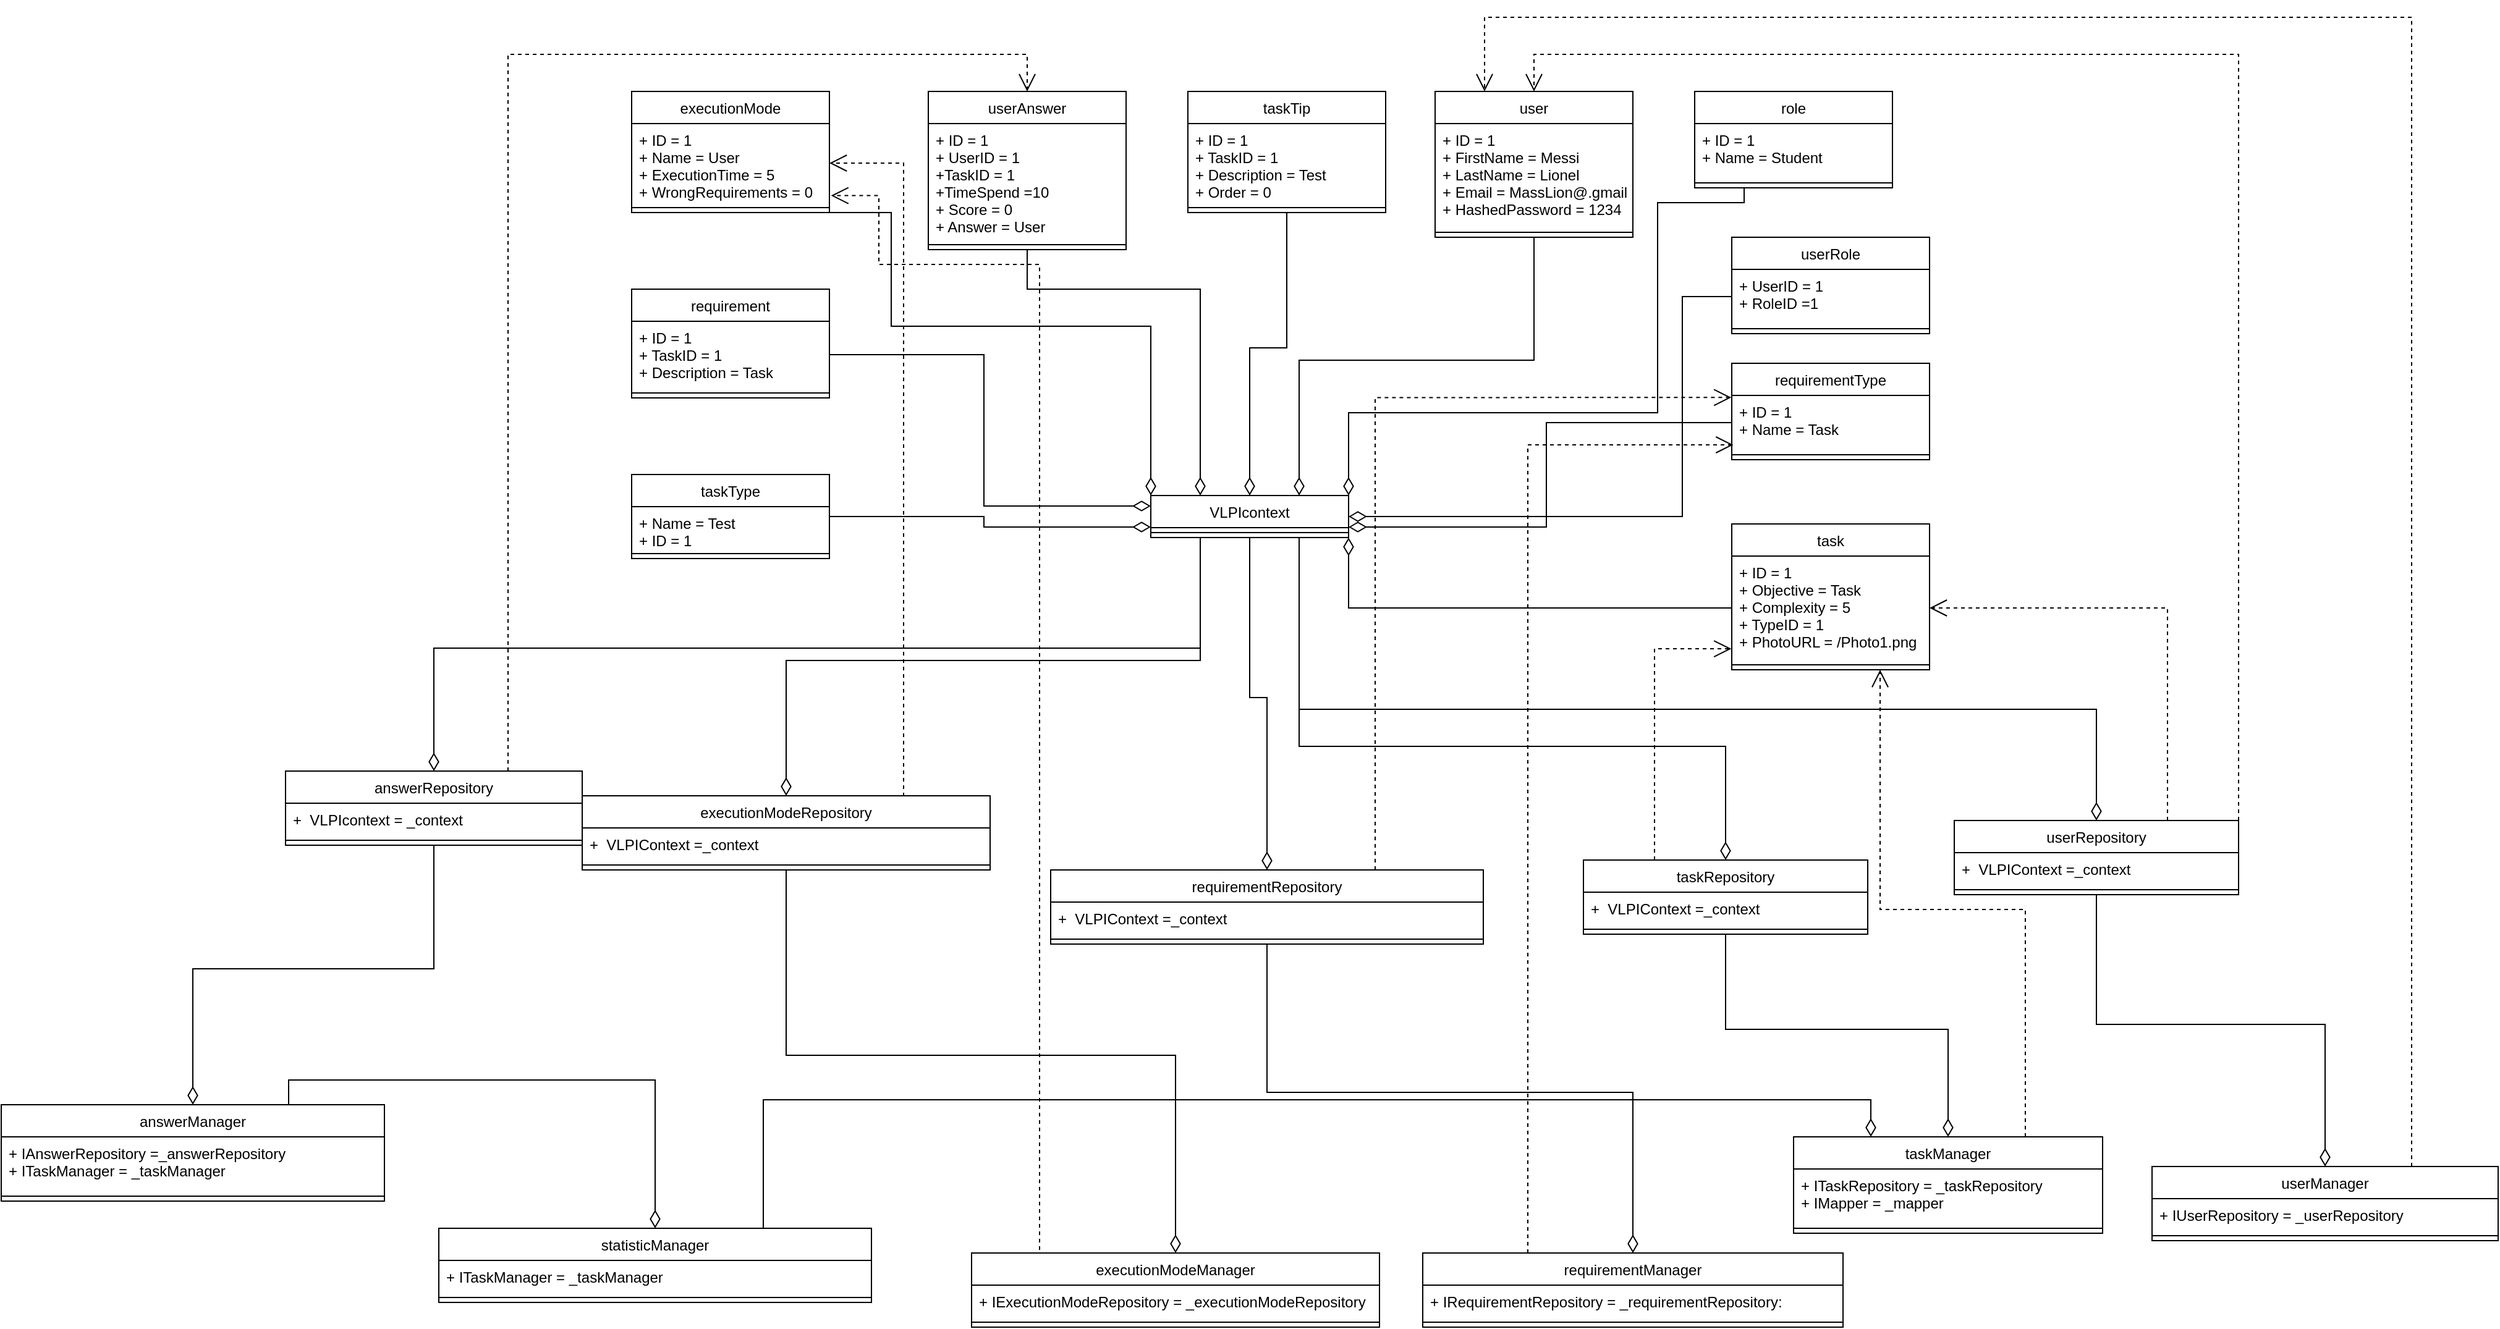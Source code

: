 <mxfile version="15.7.3" type="device"><diagram id="dkUPMCuOhWU4YWFfyBQ9" name="Page-1"><mxGraphModel dx="3152" dy="2534" grid="1" gridSize="10" guides="1" tooltips="1" connect="1" arrows="1" fold="1" page="1" pageScale="1" pageWidth="827" pageHeight="1169" math="0" shadow="0"><root><mxCell id="0"/><mxCell id="1" parent="0"/><mxCell id="8iXCTFWh5Uh49FHqC28S-143" style="edgeStyle=orthogonalEdgeStyle;rounded=0;orthogonalLoop=1;jettySize=auto;html=1;exitX=0.25;exitY=1;exitDx=0;exitDy=0;endArrow=diamondThin;endFill=0;endSize=12;" edge="1" parent="1" source="8iXCTFWh5Uh49FHqC28S-5" target="8iXCTFWh5Uh49FHqC28S-69"><mxGeometry relative="1" as="geometry"/></mxCell><mxCell id="8iXCTFWh5Uh49FHqC28S-144" style="edgeStyle=orthogonalEdgeStyle;rounded=0;orthogonalLoop=1;jettySize=auto;html=1;exitX=0.25;exitY=1;exitDx=0;exitDy=0;endArrow=diamondThin;endFill=0;endSize=12;" edge="1" parent="1" source="8iXCTFWh5Uh49FHqC28S-5" target="8iXCTFWh5Uh49FHqC28S-73"><mxGeometry relative="1" as="geometry"/></mxCell><mxCell id="8iXCTFWh5Uh49FHqC28S-145" style="edgeStyle=orthogonalEdgeStyle;rounded=0;orthogonalLoop=1;jettySize=auto;html=1;exitX=0.5;exitY=1;exitDx=0;exitDy=0;endArrow=diamondThin;endFill=0;endSize=12;" edge="1" parent="1" source="8iXCTFWh5Uh49FHqC28S-5" target="8iXCTFWh5Uh49FHqC28S-77"><mxGeometry relative="1" as="geometry"/></mxCell><mxCell id="8iXCTFWh5Uh49FHqC28S-146" style="edgeStyle=orthogonalEdgeStyle;rounded=0;orthogonalLoop=1;jettySize=auto;html=1;exitX=0.75;exitY=1;exitDx=0;exitDy=0;endSize=12;endArrow=diamondThin;endFill=0;" edge="1" parent="1" source="8iXCTFWh5Uh49FHqC28S-5" target="8iXCTFWh5Uh49FHqC28S-81"><mxGeometry relative="1" as="geometry"><Array as="points"><mxPoint x="440" y="360"/><mxPoint x="785" y="360"/></Array></mxGeometry></mxCell><mxCell id="8iXCTFWh5Uh49FHqC28S-147" style="edgeStyle=orthogonalEdgeStyle;rounded=0;orthogonalLoop=1;jettySize=auto;html=1;exitX=0.75;exitY=1;exitDx=0;exitDy=0;endSize=12;endArrow=diamondThin;endFill=0;" edge="1" parent="1" source="8iXCTFWh5Uh49FHqC28S-5" target="8iXCTFWh5Uh49FHqC28S-85"><mxGeometry relative="1" as="geometry"><Array as="points"><mxPoint x="440" y="330"/><mxPoint x="1085" y="330"/></Array></mxGeometry></mxCell><mxCell id="8iXCTFWh5Uh49FHqC28S-5" value="VLPIcontext" style="swimlane;fontStyle=0;align=center;verticalAlign=top;childLayout=stackLayout;horizontal=1;startSize=26;horizontalStack=0;resizeParent=1;resizeParentMax=0;resizeLast=0;collapsible=1;marginBottom=0;" vertex="1" parent="1"><mxGeometry x="320" y="157" width="160" height="34" as="geometry"><mxRectangle x="300" y="50" width="100" height="26" as="alternateBounds"/></mxGeometry></mxCell><mxCell id="8iXCTFWh5Uh49FHqC28S-7" value="" style="line;strokeWidth=1;fillColor=none;align=left;verticalAlign=middle;spacingTop=-1;spacingLeft=3;spacingRight=3;rotatable=0;labelPosition=right;points=[];portConstraint=eastwest;" vertex="1" parent="8iXCTFWh5Uh49FHqC28S-5"><mxGeometry y="26" width="160" height="8" as="geometry"/></mxCell><mxCell id="8iXCTFWh5Uh49FHqC28S-155" style="edgeStyle=orthogonalEdgeStyle;rounded=0;orthogonalLoop=1;jettySize=auto;html=1;exitX=0.75;exitY=1;exitDx=0;exitDy=0;entryX=0;entryY=0;entryDx=0;entryDy=0;endArrow=diamondThin;endFill=0;endSize=12;" edge="1" parent="1" source="8iXCTFWh5Uh49FHqC28S-8" target="8iXCTFWh5Uh49FHqC28S-5"><mxGeometry relative="1" as="geometry"><Array as="points"><mxPoint x="110" y="-72"/><mxPoint x="110" y="20"/><mxPoint x="320" y="20"/></Array></mxGeometry></mxCell><mxCell id="8iXCTFWh5Uh49FHqC28S-8" value="executionMode" style="swimlane;fontStyle=0;align=center;verticalAlign=top;childLayout=stackLayout;horizontal=1;startSize=26;horizontalStack=0;resizeParent=1;resizeParentMax=0;resizeLast=0;collapsible=1;marginBottom=0;" vertex="1" parent="1"><mxGeometry x="-100" y="-170" width="160" height="98" as="geometry"/></mxCell><mxCell id="8iXCTFWh5Uh49FHqC28S-9" value="+ ID = 1&#xa;+ Name = User&#xa;+ ExecutionTime = 5&#xa;+ WrongRequirements = 0" style="text;strokeColor=none;fillColor=none;align=left;verticalAlign=top;spacingLeft=4;spacingRight=4;overflow=hidden;rotatable=0;points=[[0,0.5],[1,0.5]];portConstraint=eastwest;" vertex="1" parent="8iXCTFWh5Uh49FHqC28S-8"><mxGeometry y="26" width="160" height="64" as="geometry"/></mxCell><mxCell id="8iXCTFWh5Uh49FHqC28S-10" value="" style="line;strokeWidth=1;fillColor=none;align=left;verticalAlign=middle;spacingTop=-1;spacingLeft=3;spacingRight=3;rotatable=0;labelPosition=right;points=[];portConstraint=eastwest;" vertex="1" parent="8iXCTFWh5Uh49FHqC28S-8"><mxGeometry y="90" width="160" height="8" as="geometry"/></mxCell><mxCell id="8iXCTFWh5Uh49FHqC28S-11" value="requirement" style="swimlane;fontStyle=0;align=center;verticalAlign=top;childLayout=stackLayout;horizontal=1;startSize=26;horizontalStack=0;resizeParent=1;resizeParentMax=0;resizeLast=0;collapsible=1;marginBottom=0;fontColor=default;" vertex="1" parent="1"><mxGeometry x="-100" y="-10" width="160" height="88" as="geometry"/></mxCell><mxCell id="8iXCTFWh5Uh49FHqC28S-12" value="+ ID = 1&#xa;+ TaskID = 1&#xa;+ Description = Task" style="text;strokeColor=none;fillColor=none;align=left;verticalAlign=top;spacingLeft=4;spacingRight=4;overflow=hidden;rotatable=0;points=[[0,0.5],[1,0.5]];portConstraint=eastwest;" vertex="1" parent="8iXCTFWh5Uh49FHqC28S-11"><mxGeometry y="26" width="160" height="54" as="geometry"/></mxCell><mxCell id="8iXCTFWh5Uh49FHqC28S-13" value="" style="line;strokeWidth=1;fillColor=none;align=left;verticalAlign=middle;spacingTop=-1;spacingLeft=3;spacingRight=3;rotatable=0;labelPosition=right;points=[];portConstraint=eastwest;" vertex="1" parent="8iXCTFWh5Uh49FHqC28S-11"><mxGeometry y="80" width="160" height="8" as="geometry"/></mxCell><mxCell id="8iXCTFWh5Uh49FHqC28S-14" value="requirementType" style="swimlane;fontStyle=0;align=center;verticalAlign=top;childLayout=stackLayout;horizontal=1;startSize=26;horizontalStack=0;resizeParent=1;resizeParentMax=0;resizeLast=0;collapsible=1;marginBottom=0;fontColor=default;" vertex="1" parent="1"><mxGeometry x="790" y="50" width="160" height="78" as="geometry"/></mxCell><mxCell id="8iXCTFWh5Uh49FHqC28S-15" value="+ ID = 1&#xa;+ Name = Task" style="text;strokeColor=none;fillColor=none;align=left;verticalAlign=top;spacingLeft=4;spacingRight=4;overflow=hidden;rotatable=0;points=[[0,0.5],[1,0.5]];portConstraint=eastwest;fontColor=default;" vertex="1" parent="8iXCTFWh5Uh49FHqC28S-14"><mxGeometry y="26" width="160" height="44" as="geometry"/></mxCell><mxCell id="8iXCTFWh5Uh49FHqC28S-16" value="" style="line;strokeWidth=1;fillColor=none;align=left;verticalAlign=middle;spacingTop=-1;spacingLeft=3;spacingRight=3;rotatable=0;labelPosition=right;points=[];portConstraint=eastwest;fontColor=default;" vertex="1" parent="8iXCTFWh5Uh49FHqC28S-14"><mxGeometry y="70" width="160" height="8" as="geometry"/></mxCell><mxCell id="8iXCTFWh5Uh49FHqC28S-159" style="edgeStyle=orthogonalEdgeStyle;rounded=0;orthogonalLoop=1;jettySize=auto;html=1;exitX=0.5;exitY=1;exitDx=0;exitDy=0;endArrow=diamondThin;endFill=0;endSize=12;entryX=0.5;entryY=0;entryDx=0;entryDy=0;" edge="1" parent="1" source="8iXCTFWh5Uh49FHqC28S-17" target="8iXCTFWh5Uh49FHqC28S-5"><mxGeometry relative="1" as="geometry"><mxPoint x="400" y="150" as="targetPoint"/></mxGeometry></mxCell><mxCell id="8iXCTFWh5Uh49FHqC28S-17" value="taskTip" style="swimlane;fontStyle=0;align=center;verticalAlign=top;childLayout=stackLayout;horizontal=1;startSize=26;horizontalStack=0;resizeParent=1;resizeParentMax=0;resizeLast=0;collapsible=1;marginBottom=0;fontColor=default;fillColor=none;" vertex="1" parent="1"><mxGeometry x="350" y="-170" width="160" height="98" as="geometry"/></mxCell><mxCell id="8iXCTFWh5Uh49FHqC28S-18" value="+ ID = 1&#xa;+ TaskID = 1&#xa;+ Description = Test &#xa;+ Order = 0" style="text;strokeColor=none;fillColor=none;align=left;verticalAlign=top;spacingLeft=4;spacingRight=4;overflow=hidden;rotatable=0;points=[[0,0.5],[1,0.5]];portConstraint=eastwest;fontColor=default;" vertex="1" parent="8iXCTFWh5Uh49FHqC28S-17"><mxGeometry y="26" width="160" height="64" as="geometry"/></mxCell><mxCell id="8iXCTFWh5Uh49FHqC28S-19" value="" style="line;strokeWidth=1;fillColor=none;align=left;verticalAlign=middle;spacingTop=-1;spacingLeft=3;spacingRight=3;rotatable=0;labelPosition=right;points=[];portConstraint=eastwest;fontColor=default;" vertex="1" parent="8iXCTFWh5Uh49FHqC28S-17"><mxGeometry y="90" width="160" height="8" as="geometry"/></mxCell><mxCell id="8iXCTFWh5Uh49FHqC28S-157" style="edgeStyle=orthogonalEdgeStyle;rounded=0;orthogonalLoop=1;jettySize=auto;html=1;exitX=1;exitY=0.5;exitDx=0;exitDy=0;entryX=0;entryY=0.75;entryDx=0;entryDy=0;endArrow=diamondThin;endFill=0;endSize=12;" edge="1" parent="1" source="8iXCTFWh5Uh49FHqC28S-20" target="8iXCTFWh5Uh49FHqC28S-5"><mxGeometry relative="1" as="geometry"/></mxCell><mxCell id="8iXCTFWh5Uh49FHqC28S-20" value="taskType" style="swimlane;fontStyle=0;align=center;verticalAlign=top;childLayout=stackLayout;horizontal=1;startSize=26;horizontalStack=0;resizeParent=1;resizeParentMax=0;resizeLast=0;collapsible=1;marginBottom=0;fontColor=default;fillColor=none;" vertex="1" parent="1"><mxGeometry x="-100" y="140" width="160" height="68" as="geometry"/></mxCell><mxCell id="8iXCTFWh5Uh49FHqC28S-21" value="+ Name = Test&#xa;+ ID = 1" style="text;strokeColor=none;fillColor=none;align=left;verticalAlign=top;spacingLeft=4;spacingRight=4;overflow=hidden;rotatable=0;points=[[0,0.5],[1,0.5]];portConstraint=eastwest;fontColor=default;" vertex="1" parent="8iXCTFWh5Uh49FHqC28S-20"><mxGeometry y="26" width="160" height="34" as="geometry"/></mxCell><mxCell id="8iXCTFWh5Uh49FHqC28S-22" value="" style="line;strokeWidth=1;fillColor=none;align=left;verticalAlign=middle;spacingTop=-1;spacingLeft=3;spacingRight=3;rotatable=0;labelPosition=right;points=[];portConstraint=eastwest;fontColor=default;" vertex="1" parent="8iXCTFWh5Uh49FHqC28S-20"><mxGeometry y="60" width="160" height="8" as="geometry"/></mxCell><mxCell id="8iXCTFWh5Uh49FHqC28S-160" style="edgeStyle=orthogonalEdgeStyle;rounded=0;orthogonalLoop=1;jettySize=auto;html=1;exitX=0.5;exitY=1;exitDx=0;exitDy=0;entryX=0.75;entryY=0;entryDx=0;entryDy=0;endArrow=diamondThin;endFill=0;endSize=12;" edge="1" parent="1" source="8iXCTFWh5Uh49FHqC28S-23" target="8iXCTFWh5Uh49FHqC28S-5"><mxGeometry relative="1" as="geometry"/></mxCell><mxCell id="8iXCTFWh5Uh49FHqC28S-23" value="user" style="swimlane;fontStyle=0;align=center;verticalAlign=top;childLayout=stackLayout;horizontal=1;startSize=26;horizontalStack=0;resizeParent=1;resizeParentMax=0;resizeLast=0;collapsible=1;marginBottom=0;fontColor=default;fillColor=none;" vertex="1" parent="1"><mxGeometry x="550" y="-170" width="160" height="118" as="geometry"/></mxCell><mxCell id="8iXCTFWh5Uh49FHqC28S-24" value="+ ID = 1&#xa;+ FirstName = Messi&#xa;+ LastName = Lionel&#xa;+ Email = MassLion@.gmail&#xa;+ HashedPassword = 1234" style="text;strokeColor=none;fillColor=none;align=left;verticalAlign=top;spacingLeft=4;spacingRight=4;overflow=hidden;rotatable=0;points=[[0,0.5],[1,0.5]];portConstraint=eastwest;fontColor=default;" vertex="1" parent="8iXCTFWh5Uh49FHqC28S-23"><mxGeometry y="26" width="160" height="84" as="geometry"/></mxCell><mxCell id="8iXCTFWh5Uh49FHqC28S-25" value="" style="line;strokeWidth=1;fillColor=none;align=left;verticalAlign=middle;spacingTop=-1;spacingLeft=3;spacingRight=3;rotatable=0;labelPosition=right;points=[];portConstraint=eastwest;fontColor=default;" vertex="1" parent="8iXCTFWh5Uh49FHqC28S-23"><mxGeometry y="110" width="160" height="8" as="geometry"/></mxCell><mxCell id="8iXCTFWh5Uh49FHqC28S-158" style="edgeStyle=orthogonalEdgeStyle;rounded=0;orthogonalLoop=1;jettySize=auto;html=1;exitX=0.5;exitY=1;exitDx=0;exitDy=0;endArrow=diamondThin;endFill=0;endSize=12;entryX=0.25;entryY=0;entryDx=0;entryDy=0;" edge="1" parent="1" source="8iXCTFWh5Uh49FHqC28S-26" target="8iXCTFWh5Uh49FHqC28S-5"><mxGeometry relative="1" as="geometry"><Array as="points"><mxPoint x="220" y="-10"/><mxPoint x="360" y="-10"/></Array></mxGeometry></mxCell><mxCell id="8iXCTFWh5Uh49FHqC28S-26" value="userAnswer" style="swimlane;fontStyle=0;align=center;verticalAlign=top;childLayout=stackLayout;horizontal=1;startSize=26;horizontalStack=0;resizeParent=1;resizeParentMax=0;resizeLast=0;collapsible=1;marginBottom=0;fontColor=default;fillColor=none;" vertex="1" parent="1"><mxGeometry x="140" y="-170" width="160" height="128" as="geometry"/></mxCell><mxCell id="8iXCTFWh5Uh49FHqC28S-27" value="+ ID = 1&#xa;+ UserID = 1&#xa;+TaskID = 1&#xa;+TimeSpend =10&#xa;+ Score = 0&#xa;+ Answer = User" style="text;strokeColor=none;fillColor=none;align=left;verticalAlign=top;spacingLeft=4;spacingRight=4;overflow=hidden;rotatable=0;points=[[0,0.5],[1,0.5]];portConstraint=eastwest;fontColor=default;" vertex="1" parent="8iXCTFWh5Uh49FHqC28S-26"><mxGeometry y="26" width="160" height="94" as="geometry"/></mxCell><mxCell id="8iXCTFWh5Uh49FHqC28S-28" value="" style="line;strokeWidth=1;fillColor=none;align=left;verticalAlign=middle;spacingTop=-1;spacingLeft=3;spacingRight=3;rotatable=0;labelPosition=right;points=[];portConstraint=eastwest;fontColor=default;" vertex="1" parent="8iXCTFWh5Uh49FHqC28S-26"><mxGeometry y="120" width="160" height="8" as="geometry"/></mxCell><mxCell id="8iXCTFWh5Uh49FHqC28S-29" value="userRole" style="swimlane;fontStyle=0;align=center;verticalAlign=top;childLayout=stackLayout;horizontal=1;startSize=26;horizontalStack=0;resizeParent=1;resizeParentMax=0;resizeLast=0;collapsible=1;marginBottom=0;fontColor=default;fillColor=none;" vertex="1" parent="1"><mxGeometry x="790" y="-52" width="160" height="78" as="geometry"/></mxCell><mxCell id="8iXCTFWh5Uh49FHqC28S-30" value="+ UserID = 1&#xa;+ RoleID =1" style="text;strokeColor=none;fillColor=none;align=left;verticalAlign=top;spacingLeft=4;spacingRight=4;overflow=hidden;rotatable=0;points=[[0,0.5],[1,0.5]];portConstraint=eastwest;fontColor=default;" vertex="1" parent="8iXCTFWh5Uh49FHqC28S-29"><mxGeometry y="26" width="160" height="44" as="geometry"/></mxCell><mxCell id="8iXCTFWh5Uh49FHqC28S-31" value="" style="line;strokeWidth=1;fillColor=none;align=left;verticalAlign=middle;spacingTop=-1;spacingLeft=3;spacingRight=3;rotatable=0;labelPosition=right;points=[];portConstraint=eastwest;fontColor=default;" vertex="1" parent="8iXCTFWh5Uh49FHqC28S-29"><mxGeometry y="70" width="160" height="8" as="geometry"/></mxCell><mxCell id="8iXCTFWh5Uh49FHqC28S-32" value="task" style="swimlane;fontStyle=0;align=center;verticalAlign=top;childLayout=stackLayout;horizontal=1;startSize=26;horizontalStack=0;resizeParent=1;resizeParentMax=0;resizeLast=0;collapsible=1;marginBottom=0;fontColor=default;fillColor=none;" vertex="1" parent="1"><mxGeometry x="790" y="180" width="160" height="118" as="geometry"/></mxCell><mxCell id="8iXCTFWh5Uh49FHqC28S-33" value="+ ID = 1&#xa;+ Objective = Task&#xa;+ Complexity = 5&#xa;+ TypeID = 1&#xa;+ PhotoURL = /Photo1.png" style="text;strokeColor=none;fillColor=none;align=left;verticalAlign=top;spacingLeft=4;spacingRight=4;overflow=hidden;rotatable=0;points=[[0,0.5],[1,0.5]];portConstraint=eastwest;fontColor=default;" vertex="1" parent="8iXCTFWh5Uh49FHqC28S-32"><mxGeometry y="26" width="160" height="84" as="geometry"/></mxCell><mxCell id="8iXCTFWh5Uh49FHqC28S-34" value="" style="line;strokeWidth=1;fillColor=none;align=left;verticalAlign=middle;spacingTop=-1;spacingLeft=3;spacingRight=3;rotatable=0;labelPosition=right;points=[];portConstraint=eastwest;fontColor=default;" vertex="1" parent="8iXCTFWh5Uh49FHqC28S-32"><mxGeometry y="110" width="160" height="8" as="geometry"/></mxCell><mxCell id="8iXCTFWh5Uh49FHqC28S-161" style="edgeStyle=orthogonalEdgeStyle;rounded=0;orthogonalLoop=1;jettySize=auto;html=1;exitX=0.25;exitY=1;exitDx=0;exitDy=0;entryX=1;entryY=0;entryDx=0;entryDy=0;endArrow=diamondThin;endFill=0;endSize=12;" edge="1" parent="1" source="8iXCTFWh5Uh49FHqC28S-65" target="8iXCTFWh5Uh49FHqC28S-5"><mxGeometry relative="1" as="geometry"><Array as="points"><mxPoint x="800" y="-80"/><mxPoint x="730" y="-80"/><mxPoint x="730" y="90"/><mxPoint x="480" y="90"/></Array></mxGeometry></mxCell><mxCell id="8iXCTFWh5Uh49FHqC28S-65" value="role" style="swimlane;fontStyle=0;align=center;verticalAlign=top;childLayout=stackLayout;horizontal=1;startSize=26;horizontalStack=0;resizeParent=1;resizeParentMax=0;resizeLast=0;collapsible=1;marginBottom=0;fontColor=default;fillColor=none;" vertex="1" parent="1"><mxGeometry x="760" y="-170" width="160" height="78" as="geometry"/></mxCell><mxCell id="8iXCTFWh5Uh49FHqC28S-66" value="+ ID = 1&#xa;+ Name = Student" style="text;strokeColor=none;fillColor=none;align=left;verticalAlign=top;spacingLeft=4;spacingRight=4;overflow=hidden;rotatable=0;points=[[0,0.5],[1,0.5]];portConstraint=eastwest;fontColor=default;" vertex="1" parent="8iXCTFWh5Uh49FHqC28S-65"><mxGeometry y="26" width="160" height="44" as="geometry"/></mxCell><mxCell id="8iXCTFWh5Uh49FHqC28S-67" value="" style="line;strokeWidth=1;fillColor=none;align=left;verticalAlign=middle;spacingTop=-1;spacingLeft=3;spacingRight=3;rotatable=0;labelPosition=right;points=[];portConstraint=eastwest;fontColor=default;" vertex="1" parent="8iXCTFWh5Uh49FHqC28S-65"><mxGeometry y="70" width="160" height="8" as="geometry"/></mxCell><mxCell id="8iXCTFWh5Uh49FHqC28S-148" style="edgeStyle=orthogonalEdgeStyle;rounded=0;orthogonalLoop=1;jettySize=auto;html=1;exitX=0.5;exitY=1;exitDx=0;exitDy=0;entryX=0.5;entryY=0;entryDx=0;entryDy=0;endArrow=diamondThin;endFill=0;endSize=12;" edge="1" parent="1" source="8iXCTFWh5Uh49FHqC28S-69" target="8iXCTFWh5Uh49FHqC28S-89"><mxGeometry relative="1" as="geometry"/></mxCell><mxCell id="8iXCTFWh5Uh49FHqC28S-170" style="edgeStyle=orthogonalEdgeStyle;rounded=0;orthogonalLoop=1;jettySize=auto;html=1;exitX=0.75;exitY=0;exitDx=0;exitDy=0;entryX=0.5;entryY=0;entryDx=0;entryDy=0;dashed=1;endArrow=open;endFill=0;endSize=12;" edge="1" parent="1" source="8iXCTFWh5Uh49FHqC28S-69" target="8iXCTFWh5Uh49FHqC28S-26"><mxGeometry relative="1" as="geometry"/></mxCell><mxCell id="8iXCTFWh5Uh49FHqC28S-69" value="answerRepository" style="swimlane;fontStyle=0;align=center;verticalAlign=top;childLayout=stackLayout;horizontal=1;startSize=26;horizontalStack=0;resizeParent=1;resizeParentMax=0;resizeLast=0;collapsible=1;marginBottom=0;" vertex="1" parent="1"><mxGeometry x="-380" y="380" width="240" height="60" as="geometry"/></mxCell><mxCell id="8iXCTFWh5Uh49FHqC28S-70" value="+  VLPIcontext = _context" style="text;strokeColor=none;fillColor=none;align=left;verticalAlign=top;spacingLeft=4;spacingRight=4;overflow=hidden;rotatable=0;points=[[0,0.5],[1,0.5]];portConstraint=eastwest;" vertex="1" parent="8iXCTFWh5Uh49FHqC28S-69"><mxGeometry y="26" width="240" height="26" as="geometry"/></mxCell><mxCell id="8iXCTFWh5Uh49FHqC28S-71" value="" style="line;strokeWidth=1;fillColor=none;align=left;verticalAlign=middle;spacingTop=-1;spacingLeft=3;spacingRight=3;rotatable=0;labelPosition=right;points=[];portConstraint=eastwest;" vertex="1" parent="8iXCTFWh5Uh49FHqC28S-69"><mxGeometry y="52" width="240" height="8" as="geometry"/></mxCell><mxCell id="8iXCTFWh5Uh49FHqC28S-149" style="edgeStyle=orthogonalEdgeStyle;rounded=0;orthogonalLoop=1;jettySize=auto;html=1;exitX=0.5;exitY=1;exitDx=0;exitDy=0;endArrow=diamondThin;endFill=0;endSize=12;" edge="1" parent="1" source="8iXCTFWh5Uh49FHqC28S-73" target="8iXCTFWh5Uh49FHqC28S-93"><mxGeometry relative="1" as="geometry"/></mxCell><mxCell id="8iXCTFWh5Uh49FHqC28S-169" style="edgeStyle=orthogonalEdgeStyle;rounded=0;orthogonalLoop=1;jettySize=auto;html=1;exitX=0.75;exitY=0;exitDx=0;exitDy=0;entryX=1;entryY=0.5;entryDx=0;entryDy=0;dashed=1;endArrow=open;endFill=0;endSize=12;" edge="1" parent="1" source="8iXCTFWh5Uh49FHqC28S-73" target="8iXCTFWh5Uh49FHqC28S-9"><mxGeometry relative="1" as="geometry"><Array as="points"><mxPoint x="120" y="400"/><mxPoint x="120" y="-112"/></Array></mxGeometry></mxCell><mxCell id="8iXCTFWh5Uh49FHqC28S-73" value="executionModeRepository" style="swimlane;fontStyle=0;align=center;verticalAlign=top;childLayout=stackLayout;horizontal=1;startSize=26;horizontalStack=0;resizeParent=1;resizeParentMax=0;resizeLast=0;collapsible=1;marginBottom=0;" vertex="1" parent="1"><mxGeometry x="-140" y="400" width="330" height="60" as="geometry"/></mxCell><mxCell id="8iXCTFWh5Uh49FHqC28S-74" value="+  VLPIContext =_context" style="text;strokeColor=none;fillColor=none;align=left;verticalAlign=top;spacingLeft=4;spacingRight=4;overflow=hidden;rotatable=0;points=[[0,0.5],[1,0.5]];portConstraint=eastwest;" vertex="1" parent="8iXCTFWh5Uh49FHqC28S-73"><mxGeometry y="26" width="330" height="26" as="geometry"/></mxCell><mxCell id="8iXCTFWh5Uh49FHqC28S-75" value="" style="line;strokeWidth=1;fillColor=none;align=left;verticalAlign=middle;spacingTop=-1;spacingLeft=3;spacingRight=3;rotatable=0;labelPosition=right;points=[];portConstraint=eastwest;" vertex="1" parent="8iXCTFWh5Uh49FHqC28S-73"><mxGeometry y="52" width="330" height="8" as="geometry"/></mxCell><mxCell id="8iXCTFWh5Uh49FHqC28S-150" style="edgeStyle=orthogonalEdgeStyle;rounded=0;orthogonalLoop=1;jettySize=auto;html=1;exitX=0.5;exitY=1;exitDx=0;exitDy=0;entryX=0.5;entryY=0;entryDx=0;entryDy=0;endArrow=diamondThin;endFill=0;endSize=12;" edge="1" parent="1" source="8iXCTFWh5Uh49FHqC28S-77" target="8iXCTFWh5Uh49FHqC28S-97"><mxGeometry relative="1" as="geometry"/></mxCell><mxCell id="8iXCTFWh5Uh49FHqC28S-167" style="edgeStyle=orthogonalEdgeStyle;rounded=0;orthogonalLoop=1;jettySize=auto;html=1;exitX=0.75;exitY=0;exitDx=0;exitDy=0;entryX=-0.002;entryY=0.038;entryDx=0;entryDy=0;entryPerimeter=0;dashed=1;endArrow=open;endFill=0;endSize=12;" edge="1" parent="1" source="8iXCTFWh5Uh49FHqC28S-77" target="8iXCTFWh5Uh49FHqC28S-15"><mxGeometry relative="1" as="geometry"/></mxCell><mxCell id="8iXCTFWh5Uh49FHqC28S-77" value="requirementRepository" style="swimlane;fontStyle=0;align=center;verticalAlign=top;childLayout=stackLayout;horizontal=1;startSize=26;horizontalStack=0;resizeParent=1;resizeParentMax=0;resizeLast=0;collapsible=1;marginBottom=0;" vertex="1" parent="1"><mxGeometry x="239" y="460" width="350" height="60" as="geometry"/></mxCell><mxCell id="8iXCTFWh5Uh49FHqC28S-78" value="+  VLPIContext =_context" style="text;strokeColor=none;fillColor=none;align=left;verticalAlign=top;spacingLeft=4;spacingRight=4;overflow=hidden;rotatable=0;points=[[0,0.5],[1,0.5]];portConstraint=eastwest;" vertex="1" parent="8iXCTFWh5Uh49FHqC28S-77"><mxGeometry y="26" width="350" height="26" as="geometry"/></mxCell><mxCell id="8iXCTFWh5Uh49FHqC28S-79" value="" style="line;strokeWidth=1;fillColor=none;align=left;verticalAlign=middle;spacingTop=-1;spacingLeft=3;spacingRight=3;rotatable=0;labelPosition=right;points=[];portConstraint=eastwest;" vertex="1" parent="8iXCTFWh5Uh49FHqC28S-77"><mxGeometry y="52" width="350" height="8" as="geometry"/></mxCell><mxCell id="8iXCTFWh5Uh49FHqC28S-151" style="edgeStyle=orthogonalEdgeStyle;rounded=0;orthogonalLoop=1;jettySize=auto;html=1;exitX=0.5;exitY=1;exitDx=0;exitDy=0;entryX=0.5;entryY=0;entryDx=0;entryDy=0;endArrow=diamondThin;endFill=0;endSize=12;" edge="1" parent="1" source="8iXCTFWh5Uh49FHqC28S-81" target="8iXCTFWh5Uh49FHqC28S-105"><mxGeometry relative="1" as="geometry"/></mxCell><mxCell id="8iXCTFWh5Uh49FHqC28S-165" style="edgeStyle=orthogonalEdgeStyle;rounded=0;orthogonalLoop=1;jettySize=auto;html=1;exitX=0.25;exitY=0;exitDx=0;exitDy=0;entryX=-0.002;entryY=0.893;entryDx=0;entryDy=0;entryPerimeter=0;endArrow=open;endFill=0;endSize=12;dashed=1;" edge="1" parent="1" source="8iXCTFWh5Uh49FHqC28S-81" target="8iXCTFWh5Uh49FHqC28S-33"><mxGeometry relative="1" as="geometry"/></mxCell><mxCell id="8iXCTFWh5Uh49FHqC28S-81" value="taskRepository" style="swimlane;fontStyle=0;align=center;verticalAlign=top;childLayout=stackLayout;horizontal=1;startSize=26;horizontalStack=0;resizeParent=1;resizeParentMax=0;resizeLast=0;collapsible=1;marginBottom=0;" vertex="1" parent="1"><mxGeometry x="670" y="452" width="230" height="60" as="geometry"/></mxCell><mxCell id="8iXCTFWh5Uh49FHqC28S-82" value="+  VLPIContext =_context" style="text;strokeColor=none;fillColor=none;align=left;verticalAlign=top;spacingLeft=4;spacingRight=4;overflow=hidden;rotatable=0;points=[[0,0.5],[1,0.5]];portConstraint=eastwest;" vertex="1" parent="8iXCTFWh5Uh49FHqC28S-81"><mxGeometry y="26" width="230" height="26" as="geometry"/></mxCell><mxCell id="8iXCTFWh5Uh49FHqC28S-83" value="" style="line;strokeWidth=1;fillColor=none;align=left;verticalAlign=middle;spacingTop=-1;spacingLeft=3;spacingRight=3;rotatable=0;labelPosition=right;points=[];portConstraint=eastwest;" vertex="1" parent="8iXCTFWh5Uh49FHqC28S-81"><mxGeometry y="52" width="230" height="8" as="geometry"/></mxCell><mxCell id="8iXCTFWh5Uh49FHqC28S-152" style="edgeStyle=orthogonalEdgeStyle;rounded=0;orthogonalLoop=1;jettySize=auto;html=1;exitX=0.5;exitY=1;exitDx=0;exitDy=0;endArrow=diamondThin;endFill=0;endSize=12;" edge="1" parent="1" source="8iXCTFWh5Uh49FHqC28S-85" target="8iXCTFWh5Uh49FHqC28S-109"><mxGeometry relative="1" as="geometry"/></mxCell><mxCell id="8iXCTFWh5Uh49FHqC28S-166" style="edgeStyle=orthogonalEdgeStyle;rounded=0;orthogonalLoop=1;jettySize=auto;html=1;exitX=0.75;exitY=0;exitDx=0;exitDy=0;entryX=1;entryY=0.5;entryDx=0;entryDy=0;dashed=1;endArrow=open;endFill=0;endSize=12;" edge="1" parent="1" source="8iXCTFWh5Uh49FHqC28S-85" target="8iXCTFWh5Uh49FHqC28S-33"><mxGeometry relative="1" as="geometry"/></mxCell><mxCell id="8iXCTFWh5Uh49FHqC28S-168" style="edgeStyle=orthogonalEdgeStyle;rounded=0;orthogonalLoop=1;jettySize=auto;html=1;exitX=1;exitY=0;exitDx=0;exitDy=0;dashed=1;endArrow=open;endFill=0;endSize=12;entryX=0.5;entryY=0;entryDx=0;entryDy=0;" edge="1" parent="1" source="8iXCTFWh5Uh49FHqC28S-85" target="8iXCTFWh5Uh49FHqC28S-23"><mxGeometry relative="1" as="geometry"><mxPoint x="680" y="-270.0" as="targetPoint"/></mxGeometry></mxCell><mxCell id="8iXCTFWh5Uh49FHqC28S-85" value="userRepository" style="swimlane;fontStyle=0;align=center;verticalAlign=top;childLayout=stackLayout;horizontal=1;startSize=26;horizontalStack=0;resizeParent=1;resizeParentMax=0;resizeLast=0;collapsible=1;marginBottom=0;" vertex="1" parent="1"><mxGeometry x="970" y="420" width="230" height="60" as="geometry"/></mxCell><mxCell id="8iXCTFWh5Uh49FHqC28S-86" value="+  VLPIContext =_context" style="text;strokeColor=none;fillColor=none;align=left;verticalAlign=top;spacingLeft=4;spacingRight=4;overflow=hidden;rotatable=0;points=[[0,0.5],[1,0.5]];portConstraint=eastwest;" vertex="1" parent="8iXCTFWh5Uh49FHqC28S-85"><mxGeometry y="26" width="230" height="26" as="geometry"/></mxCell><mxCell id="8iXCTFWh5Uh49FHqC28S-87" value="" style="line;strokeWidth=1;fillColor=none;align=left;verticalAlign=middle;spacingTop=-1;spacingLeft=3;spacingRight=3;rotatable=0;labelPosition=right;points=[];portConstraint=eastwest;" vertex="1" parent="8iXCTFWh5Uh49FHqC28S-85"><mxGeometry y="52" width="230" height="8" as="geometry"/></mxCell><mxCell id="8iXCTFWh5Uh49FHqC28S-154" style="edgeStyle=orthogonalEdgeStyle;rounded=0;orthogonalLoop=1;jettySize=auto;html=1;exitX=0.75;exitY=0;exitDx=0;exitDy=0;endArrow=diamondThin;endFill=0;endSize=12;" edge="1" parent="1" source="8iXCTFWh5Uh49FHqC28S-89" target="8iXCTFWh5Uh49FHqC28S-101"><mxGeometry relative="1" as="geometry"/></mxCell><mxCell id="8iXCTFWh5Uh49FHqC28S-89" value="answerManager" style="swimlane;fontStyle=0;align=center;verticalAlign=top;childLayout=stackLayout;horizontal=1;startSize=26;horizontalStack=0;resizeParent=1;resizeParentMax=0;resizeLast=0;collapsible=1;marginBottom=0;" vertex="1" parent="1"><mxGeometry x="-610" y="650" width="310" height="78" as="geometry"/></mxCell><mxCell id="8iXCTFWh5Uh49FHqC28S-90" value="+ IAnswerRepository =_answerRepository&#xa;+ ITaskManager = _taskManager" style="text;strokeColor=none;fillColor=none;align=left;verticalAlign=top;spacingLeft=4;spacingRight=4;overflow=hidden;rotatable=0;points=[[0,0.5],[1,0.5]];portConstraint=eastwest;" vertex="1" parent="8iXCTFWh5Uh49FHqC28S-89"><mxGeometry y="26" width="310" height="44" as="geometry"/></mxCell><mxCell id="8iXCTFWh5Uh49FHqC28S-91" value="" style="line;strokeWidth=1;fillColor=none;align=left;verticalAlign=middle;spacingTop=-1;spacingLeft=3;spacingRight=3;rotatable=0;labelPosition=right;points=[];portConstraint=eastwest;" vertex="1" parent="8iXCTFWh5Uh49FHqC28S-89"><mxGeometry y="70" width="310" height="8" as="geometry"/></mxCell><mxCell id="8iXCTFWh5Uh49FHqC28S-174" style="edgeStyle=orthogonalEdgeStyle;rounded=0;orthogonalLoop=1;jettySize=auto;html=1;exitX=0.25;exitY=0;exitDx=0;exitDy=0;entryX=1.008;entryY=0.911;entryDx=0;entryDy=0;entryPerimeter=0;dashed=1;endArrow=open;endFill=0;endSize=12;" edge="1" parent="1" source="8iXCTFWh5Uh49FHqC28S-93" target="8iXCTFWh5Uh49FHqC28S-9"><mxGeometry relative="1" as="geometry"><Array as="points"><mxPoint x="230" y="770"/><mxPoint x="230" y="-30"/><mxPoint x="100" y="-30"/><mxPoint x="100" y="-86"/></Array></mxGeometry></mxCell><mxCell id="8iXCTFWh5Uh49FHqC28S-93" value="executionModeManager" style="swimlane;fontStyle=0;align=center;verticalAlign=top;childLayout=stackLayout;horizontal=1;startSize=26;horizontalStack=0;resizeParent=1;resizeParentMax=0;resizeLast=0;collapsible=1;marginBottom=0;" vertex="1" parent="1"><mxGeometry x="175" y="770" width="330" height="60" as="geometry"/></mxCell><mxCell id="8iXCTFWh5Uh49FHqC28S-94" value="+ IExecutionModeRepository = _executionModeRepository" style="text;strokeColor=none;fillColor=none;align=left;verticalAlign=top;spacingLeft=4;spacingRight=4;overflow=hidden;rotatable=0;points=[[0,0.5],[1,0.5]];portConstraint=eastwest;" vertex="1" parent="8iXCTFWh5Uh49FHqC28S-93"><mxGeometry y="26" width="330" height="26" as="geometry"/></mxCell><mxCell id="8iXCTFWh5Uh49FHqC28S-95" value="" style="line;strokeWidth=1;fillColor=none;align=left;verticalAlign=middle;spacingTop=-1;spacingLeft=3;spacingRight=3;rotatable=0;labelPosition=right;points=[];portConstraint=eastwest;" vertex="1" parent="8iXCTFWh5Uh49FHqC28S-93"><mxGeometry y="52" width="330" height="8" as="geometry"/></mxCell><mxCell id="8iXCTFWh5Uh49FHqC28S-172" style="edgeStyle=orthogonalEdgeStyle;rounded=0;orthogonalLoop=1;jettySize=auto;html=1;exitX=0.25;exitY=0;exitDx=0;exitDy=0;entryX=0.008;entryY=0.909;entryDx=0;entryDy=0;entryPerimeter=0;dashed=1;endArrow=open;endFill=0;endSize=12;" edge="1" parent="1" source="8iXCTFWh5Uh49FHqC28S-97" target="8iXCTFWh5Uh49FHqC28S-15"><mxGeometry relative="1" as="geometry"/></mxCell><mxCell id="8iXCTFWh5Uh49FHqC28S-97" value="requirementManager" style="swimlane;fontStyle=0;align=center;verticalAlign=top;childLayout=stackLayout;horizontal=1;startSize=26;horizontalStack=0;resizeParent=1;resizeParentMax=0;resizeLast=0;collapsible=1;marginBottom=0;" vertex="1" parent="1"><mxGeometry x="540" y="770" width="340" height="60" as="geometry"/></mxCell><mxCell id="8iXCTFWh5Uh49FHqC28S-98" value="+ IRequirementRepository = _requirementRepository:" style="text;strokeColor=none;fillColor=none;align=left;verticalAlign=top;spacingLeft=4;spacingRight=4;overflow=hidden;rotatable=0;points=[[0,0.5],[1,0.5]];portConstraint=eastwest;" vertex="1" parent="8iXCTFWh5Uh49FHqC28S-97"><mxGeometry y="26" width="340" height="26" as="geometry"/></mxCell><mxCell id="8iXCTFWh5Uh49FHqC28S-99" value="" style="line;strokeWidth=1;fillColor=none;align=left;verticalAlign=middle;spacingTop=-1;spacingLeft=3;spacingRight=3;rotatable=0;labelPosition=right;points=[];portConstraint=eastwest;" vertex="1" parent="8iXCTFWh5Uh49FHqC28S-97"><mxGeometry y="52" width="340" height="8" as="geometry"/></mxCell><mxCell id="8iXCTFWh5Uh49FHqC28S-153" style="edgeStyle=orthogonalEdgeStyle;rounded=0;orthogonalLoop=1;jettySize=auto;html=1;exitX=0.75;exitY=0;exitDx=0;exitDy=0;entryX=0.25;entryY=0;entryDx=0;entryDy=0;endArrow=diamondThin;endFill=0;endSize=12;" edge="1" parent="1" source="8iXCTFWh5Uh49FHqC28S-101" target="8iXCTFWh5Uh49FHqC28S-105"><mxGeometry relative="1" as="geometry"/></mxCell><mxCell id="8iXCTFWh5Uh49FHqC28S-101" value="statisticManager" style="swimlane;fontStyle=0;align=center;verticalAlign=top;childLayout=stackLayout;horizontal=1;startSize=26;horizontalStack=0;resizeParent=1;resizeParentMax=0;resizeLast=0;collapsible=1;marginBottom=0;" vertex="1" parent="1"><mxGeometry x="-256" y="750" width="350" height="60" as="geometry"/></mxCell><mxCell id="8iXCTFWh5Uh49FHqC28S-102" value="+ ITaskManager = _taskManager" style="text;strokeColor=none;fillColor=none;align=left;verticalAlign=top;spacingLeft=4;spacingRight=4;overflow=hidden;rotatable=0;points=[[0,0.5],[1,0.5]];portConstraint=eastwest;" vertex="1" parent="8iXCTFWh5Uh49FHqC28S-101"><mxGeometry y="26" width="350" height="26" as="geometry"/></mxCell><mxCell id="8iXCTFWh5Uh49FHqC28S-103" value="" style="line;strokeWidth=1;fillColor=none;align=left;verticalAlign=middle;spacingTop=-1;spacingLeft=3;spacingRight=3;rotatable=0;labelPosition=right;points=[];portConstraint=eastwest;" vertex="1" parent="8iXCTFWh5Uh49FHqC28S-101"><mxGeometry y="52" width="350" height="8" as="geometry"/></mxCell><mxCell id="8iXCTFWh5Uh49FHqC28S-171" style="edgeStyle=orthogonalEdgeStyle;rounded=0;orthogonalLoop=1;jettySize=auto;html=1;exitX=0.75;exitY=0;exitDx=0;exitDy=0;entryX=0.75;entryY=1;entryDx=0;entryDy=0;dashed=1;endArrow=open;endFill=0;endSize=12;" edge="1" parent="1" source="8iXCTFWh5Uh49FHqC28S-105" target="8iXCTFWh5Uh49FHqC28S-32"><mxGeometry relative="1" as="geometry"/></mxCell><mxCell id="8iXCTFWh5Uh49FHqC28S-105" value="taskManager" style="swimlane;fontStyle=0;align=center;verticalAlign=top;childLayout=stackLayout;horizontal=1;startSize=26;horizontalStack=0;resizeParent=1;resizeParentMax=0;resizeLast=0;collapsible=1;marginBottom=0;" vertex="1" parent="1"><mxGeometry x="840" y="676" width="250" height="78" as="geometry"/></mxCell><mxCell id="8iXCTFWh5Uh49FHqC28S-106" value="+ ITaskRepository = _taskRepository&#xa;+ IMapper = _mapper" style="text;strokeColor=none;fillColor=none;align=left;verticalAlign=top;spacingLeft=4;spacingRight=4;overflow=hidden;rotatable=0;points=[[0,0.5],[1,0.5]];portConstraint=eastwest;" vertex="1" parent="8iXCTFWh5Uh49FHqC28S-105"><mxGeometry y="26" width="250" height="44" as="geometry"/></mxCell><mxCell id="8iXCTFWh5Uh49FHqC28S-107" value="" style="line;strokeWidth=1;fillColor=none;align=left;verticalAlign=middle;spacingTop=-1;spacingLeft=3;spacingRight=3;rotatable=0;labelPosition=right;points=[];portConstraint=eastwest;" vertex="1" parent="8iXCTFWh5Uh49FHqC28S-105"><mxGeometry y="70" width="250" height="8" as="geometry"/></mxCell><mxCell id="8iXCTFWh5Uh49FHqC28S-173" style="edgeStyle=orthogonalEdgeStyle;rounded=0;orthogonalLoop=1;jettySize=auto;html=1;exitX=0.75;exitY=0;exitDx=0;exitDy=0;entryX=0.25;entryY=0;entryDx=0;entryDy=0;dashed=1;endArrow=open;endFill=0;endSize=12;" edge="1" parent="1" source="8iXCTFWh5Uh49FHqC28S-109" target="8iXCTFWh5Uh49FHqC28S-23"><mxGeometry relative="1" as="geometry"><Array as="points"><mxPoint x="1340" y="-230"/><mxPoint x="590" y="-230"/></Array></mxGeometry></mxCell><mxCell id="8iXCTFWh5Uh49FHqC28S-109" value="userManager" style="swimlane;fontStyle=0;align=center;verticalAlign=top;childLayout=stackLayout;horizontal=1;startSize=26;horizontalStack=0;resizeParent=1;resizeParentMax=0;resizeLast=0;collapsible=1;marginBottom=0;" vertex="1" parent="1"><mxGeometry x="1130" y="700" width="280" height="60" as="geometry"/></mxCell><mxCell id="8iXCTFWh5Uh49FHqC28S-110" value="+ IUserRepository = _userRepository" style="text;strokeColor=none;fillColor=none;align=left;verticalAlign=top;spacingLeft=4;spacingRight=4;overflow=hidden;rotatable=0;points=[[0,0.5],[1,0.5]];portConstraint=eastwest;" vertex="1" parent="8iXCTFWh5Uh49FHqC28S-109"><mxGeometry y="26" width="280" height="26" as="geometry"/></mxCell><mxCell id="8iXCTFWh5Uh49FHqC28S-111" value="" style="line;strokeWidth=1;fillColor=none;align=left;verticalAlign=middle;spacingTop=-1;spacingLeft=3;spacingRight=3;rotatable=0;labelPosition=right;points=[];portConstraint=eastwest;" vertex="1" parent="8iXCTFWh5Uh49FHqC28S-109"><mxGeometry y="52" width="280" height="8" as="geometry"/></mxCell><mxCell id="8iXCTFWh5Uh49FHqC28S-156" style="edgeStyle=orthogonalEdgeStyle;rounded=0;orthogonalLoop=1;jettySize=auto;html=1;exitX=1;exitY=0.5;exitDx=0;exitDy=0;entryX=0;entryY=0.25;entryDx=0;entryDy=0;endArrow=diamondThin;endFill=0;endSize=12;" edge="1" parent="1" source="8iXCTFWh5Uh49FHqC28S-12" target="8iXCTFWh5Uh49FHqC28S-5"><mxGeometry relative="1" as="geometry"><Array as="points"><mxPoint x="185" y="43"/><mxPoint x="185" y="166"/></Array></mxGeometry></mxCell><mxCell id="8iXCTFWh5Uh49FHqC28S-162" style="edgeStyle=orthogonalEdgeStyle;rounded=0;orthogonalLoop=1;jettySize=auto;html=1;exitX=0;exitY=0.5;exitDx=0;exitDy=0;entryX=1;entryY=0.5;entryDx=0;entryDy=0;endArrow=diamondThin;endFill=0;endSize=12;" edge="1" parent="1" source="8iXCTFWh5Uh49FHqC28S-30" target="8iXCTFWh5Uh49FHqC28S-5"><mxGeometry relative="1" as="geometry"><Array as="points"><mxPoint x="750" y="-4"/><mxPoint x="750" y="174"/></Array></mxGeometry></mxCell><mxCell id="8iXCTFWh5Uh49FHqC28S-163" style="edgeStyle=orthogonalEdgeStyle;rounded=0;orthogonalLoop=1;jettySize=auto;html=1;exitX=0;exitY=0.5;exitDx=0;exitDy=0;entryX=1;entryY=0.75;entryDx=0;entryDy=0;endArrow=diamondThin;endFill=0;endSize=12;" edge="1" parent="1" source="8iXCTFWh5Uh49FHqC28S-15" target="8iXCTFWh5Uh49FHqC28S-5"><mxGeometry relative="1" as="geometry"/></mxCell><mxCell id="8iXCTFWh5Uh49FHqC28S-164" style="edgeStyle=orthogonalEdgeStyle;rounded=0;orthogonalLoop=1;jettySize=auto;html=1;exitX=0;exitY=0.5;exitDx=0;exitDy=0;entryX=1;entryY=1;entryDx=0;entryDy=0;endArrow=diamondThin;endFill=0;endSize=12;" edge="1" parent="1" source="8iXCTFWh5Uh49FHqC28S-33" target="8iXCTFWh5Uh49FHqC28S-5"><mxGeometry relative="1" as="geometry"/></mxCell></root></mxGraphModel></diagram></mxfile>